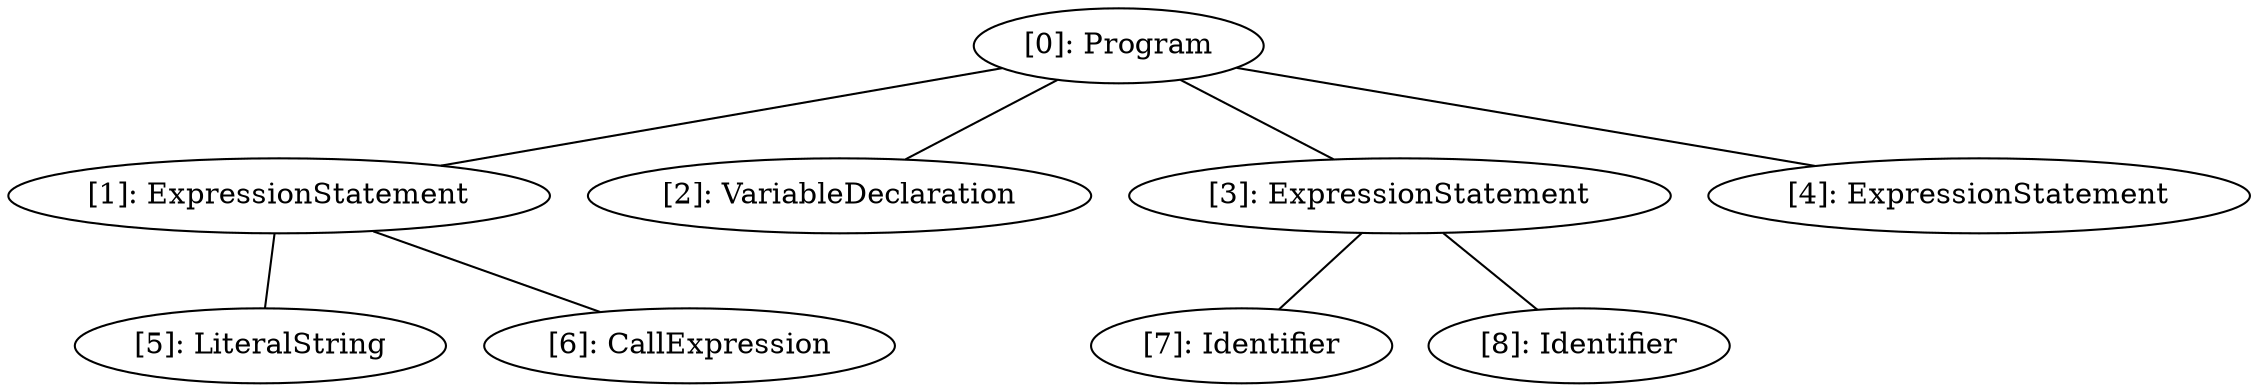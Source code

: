 // Result
graph {
	0 [label="[0]: Program"]
	1 [label="[1]: ExpressionStatement"]
	2 [label="[2]: VariableDeclaration"]
	3 [label="[3]: ExpressionStatement"]
	4 [label="[4]: ExpressionStatement"]
	5 [label="[5]: LiteralString"]
	6 [label="[6]: CallExpression"]
	7 [label="[7]: Identifier"]
	8 [label="[8]: Identifier"]
	0 -- 1
	0 -- 2
	0 -- 3
	0 -- 4
	1 -- 5
	1 -- 6
	3 -- 7
	3 -- 8
}

